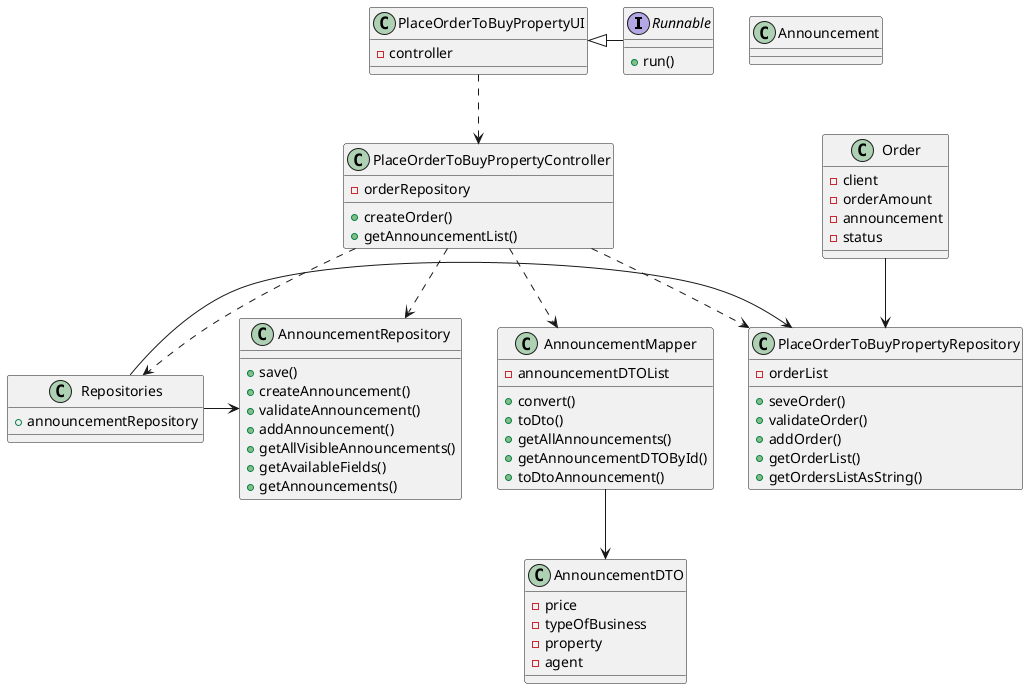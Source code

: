 @startuml

interface Runnable {

    + run()
}

class PlaceOrderToBuyPropertyUI {

    - controller
}

class PlaceOrderToBuyPropertyController {

    - orderRepository
    + createOrder()
    + getAnnouncementList()
}

class Order {

    - client
    - orderAmount
    - announcement
    - status
}

class PlaceOrderToBuyPropertyRepository {

    - orderList
    + seveOrder()
    + validateOrder()
    + addOrder()
    + getOrderList()
    + getOrdersListAsString()
}

class AnnouncementRepository {

    + save()
    + createAnnouncement()
    + validateAnnouncement()
    + addAnnouncement()
    + getAllVisibleAnnouncements()
    + getAvailableFields()
    + getAnnouncements()
}

class AnnouncementDTO {

    - price
    - typeOfBusiness
    - property
    - agent
}

class AnnouncementMapper {

    - announcementDTOList
    + convert()
    + toDto()
    + getAllAnnouncements()
    + getAnnouncementDTOById()
    + toDtoAnnouncement()
}

class Repositories {

    + announcementRepository
}

class Announcement {

}



Runnable -left-|> PlaceOrderToBuyPropertyUI
PlaceOrderToBuyPropertyUI ..> PlaceOrderToBuyPropertyController
PlaceOrderToBuyPropertyController ..> Repositories
PlaceOrderToBuyPropertyController ..> AnnouncementRepository
Repositories -> AnnouncementRepository
Repositories -> PlaceOrderToBuyPropertyRepository
PlaceOrderToBuyPropertyController ..> AnnouncementMapper
PlaceOrderToBuyPropertyController ..> PlaceOrderToBuyPropertyRepository
AnnouncementMapper --> AnnouncementDTO
Order --> PlaceOrderToBuyPropertyRepository

@enduml